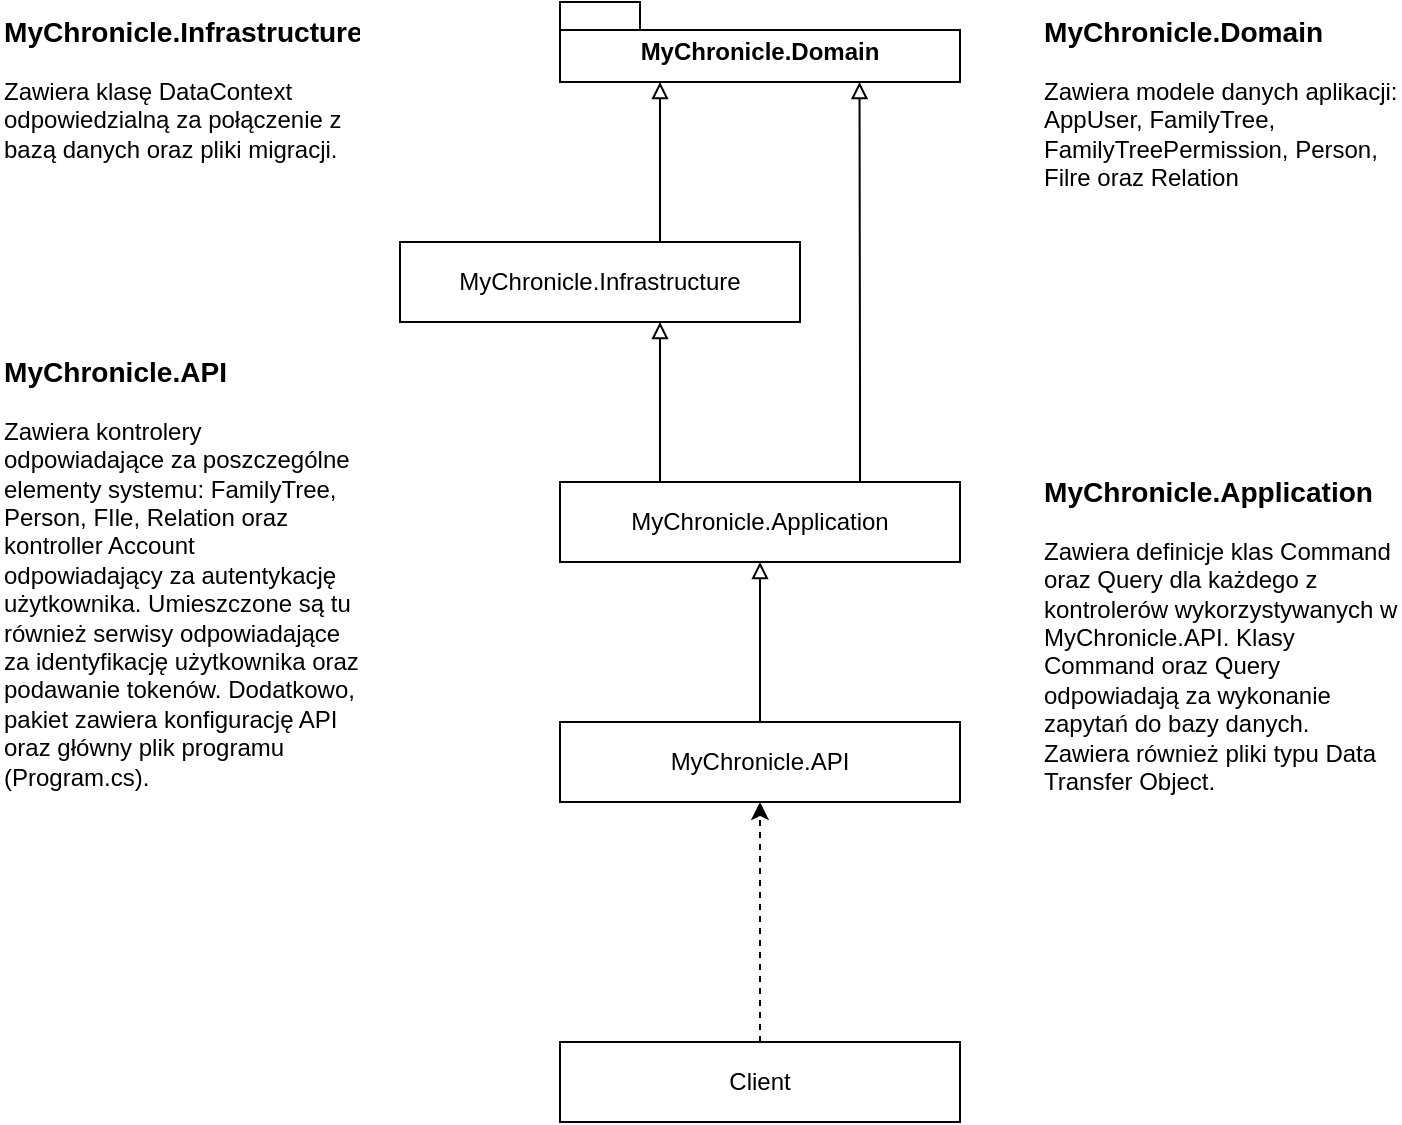 <mxfile version="26.0.8">
  <diagram name="Strona-1" id="dl2ONz-t__E32g1JoIL4">
    <mxGraphModel dx="1434" dy="772" grid="1" gridSize="10" guides="1" tooltips="1" connect="1" arrows="1" fold="1" page="1" pageScale="1" pageWidth="827" pageHeight="1169" math="0" shadow="0">
      <root>
        <mxCell id="0" />
        <mxCell id="1" parent="0" />
        <mxCell id="h--UUdGRzvqhdsNBsu8e-11" value="" style="edgeStyle=orthogonalEdgeStyle;rounded=0;orthogonalLoop=1;jettySize=auto;html=1;endArrow=block;endFill=0;" edge="1" parent="1" source="h--UUdGRzvqhdsNBsu8e-2">
          <mxGeometry relative="1" as="geometry">
            <mxPoint x="410" y="120" as="targetPoint" />
            <Array as="points">
              <mxPoint x="410" y="170" />
              <mxPoint x="410" y="170" />
            </Array>
          </mxGeometry>
        </mxCell>
        <mxCell id="h--UUdGRzvqhdsNBsu8e-2" value="MyChronicle.Infrastructure" style="html=1;whiteSpace=wrap;" vertex="1" parent="1">
          <mxGeometry x="280" y="200" width="200" height="40" as="geometry" />
        </mxCell>
        <mxCell id="h--UUdGRzvqhdsNBsu8e-10" style="edgeStyle=orthogonalEdgeStyle;rounded=0;orthogonalLoop=1;jettySize=auto;html=1;entryX=0.75;entryY=1;entryDx=0;entryDy=0;endArrow=block;endFill=0;" edge="1" parent="1" source="h--UUdGRzvqhdsNBsu8e-5">
          <mxGeometry relative="1" as="geometry">
            <mxPoint x="509.75" y="120" as="targetPoint" />
            <Array as="points">
              <mxPoint x="510" y="270" />
              <mxPoint x="510" y="270" />
            </Array>
          </mxGeometry>
        </mxCell>
        <mxCell id="h--UUdGRzvqhdsNBsu8e-12" value="" style="edgeStyle=orthogonalEdgeStyle;rounded=0;orthogonalLoop=1;jettySize=auto;html=1;endArrow=block;endFill=0;" edge="1" parent="1" source="h--UUdGRzvqhdsNBsu8e-5" target="h--UUdGRzvqhdsNBsu8e-2">
          <mxGeometry relative="1" as="geometry">
            <Array as="points">
              <mxPoint x="410" y="280" />
              <mxPoint x="410" y="280" />
            </Array>
          </mxGeometry>
        </mxCell>
        <mxCell id="h--UUdGRzvqhdsNBsu8e-5" value="MyChronicle.Application" style="html=1;whiteSpace=wrap;" vertex="1" parent="1">
          <mxGeometry x="360" y="320" width="200" height="40" as="geometry" />
        </mxCell>
        <mxCell id="h--UUdGRzvqhdsNBsu8e-7" value="" style="edgeStyle=orthogonalEdgeStyle;rounded=0;orthogonalLoop=1;jettySize=auto;html=1;endArrow=block;endFill=0;" edge="1" parent="1" source="h--UUdGRzvqhdsNBsu8e-6" target="h--UUdGRzvqhdsNBsu8e-5">
          <mxGeometry relative="1" as="geometry" />
        </mxCell>
        <mxCell id="h--UUdGRzvqhdsNBsu8e-6" value="MyChronicle.API" style="html=1;whiteSpace=wrap;" vertex="1" parent="1">
          <mxGeometry x="360" y="440" width="200" height="40" as="geometry" />
        </mxCell>
        <mxCell id="h--UUdGRzvqhdsNBsu8e-13" value="&lt;h3 style=&quot;margin-top: 0px;&quot;&gt;&lt;span style=&quot;background-color: transparent; color: light-dark(rgb(0, 0, 0), rgb(255, 255, 255));&quot;&gt;MyChronicle.Domain&lt;/span&gt;&lt;/h3&gt;&lt;div&gt;&lt;span style=&quot;background-color: transparent; color: light-dark(rgb(0, 0, 0), rgb(255, 255, 255));&quot;&gt;Zawiera modele danych aplikacji: AppUser, FamilyTree, FamilyTreePermission, Person, Filre oraz Relation&lt;/span&gt;&lt;/div&gt;" style="text;html=1;whiteSpace=wrap;overflow=hidden;rounded=0;" vertex="1" parent="1">
          <mxGeometry x="600" y="80" width="180" height="100" as="geometry" />
        </mxCell>
        <mxCell id="h--UUdGRzvqhdsNBsu8e-14" value="&lt;h3 style=&quot;margin-top: 0px;&quot;&gt;&lt;span style=&quot;background-color: transparent; color: light-dark(rgb(0, 0, 0), rgb(255, 255, 255));&quot;&gt;MyChronicle.Infrastructure&lt;/span&gt;&lt;/h3&gt;&lt;div&gt;Zawiera klasę DataContext odpowiedzialną za połączenie z bazą danych oraz pliki migracji.&lt;/div&gt;" style="text;html=1;whiteSpace=wrap;overflow=hidden;rounded=0;" vertex="1" parent="1">
          <mxGeometry x="80" y="80" width="180" height="90" as="geometry" />
        </mxCell>
        <mxCell id="h--UUdGRzvqhdsNBsu8e-15" value="&lt;h3 style=&quot;margin-top: 0px;&quot;&gt;&lt;span style=&quot;background-color: transparent; color: light-dark(rgb(0, 0, 0), rgb(255, 255, 255));&quot;&gt;MyChronicle.Application&lt;/span&gt;&lt;/h3&gt;&lt;div&gt;Zawiera definicje klas Command oraz Query dla każdego z kontrolerów wykorzystywanych w MyChronicle.API. Klasy Command oraz Query odpowiadają za wykonanie zapytań do bazy danych. Zawiera również pliki typu Data Transfer Object.&lt;/div&gt;" style="text;html=1;whiteSpace=wrap;overflow=hidden;rounded=0;" vertex="1" parent="1">
          <mxGeometry x="600" y="310" width="180" height="170" as="geometry" />
        </mxCell>
        <mxCell id="h--UUdGRzvqhdsNBsu8e-16" value="&lt;h3 style=&quot;margin-top: 0px;&quot;&gt;&lt;span style=&quot;background-color: transparent; color: light-dark(rgb(0, 0, 0), rgb(255, 255, 255));&quot;&gt;MyChronicle.API&lt;/span&gt;&lt;/h3&gt;&lt;div&gt;&lt;span style=&quot;background-color: transparent; color: light-dark(rgb(0, 0, 0), rgb(255, 255, 255));&quot;&gt;Zawiera kontrolery odpowiadające za poszczególne elementy systemu: FamilyTree, Person, FIle, Relation oraz kontroller Account odpowiadający za autentykację użytkownika. Umieszczone są tu również serwisy odpowiadające za identyfikację użytkownika oraz podawanie tokenów. Dodatkowo, pakiet zawiera konfigurację API oraz główny plik programu (Program.cs).&lt;/span&gt;&lt;/div&gt;" style="text;html=1;whiteSpace=wrap;overflow=hidden;rounded=0;" vertex="1" parent="1">
          <mxGeometry x="80" y="250" width="180" height="230" as="geometry" />
        </mxCell>
        <mxCell id="h--UUdGRzvqhdsNBsu8e-18" style="edgeStyle=orthogonalEdgeStyle;rounded=0;orthogonalLoop=1;jettySize=auto;html=1;entryX=0.5;entryY=1;entryDx=0;entryDy=0;dashed=1;" edge="1" parent="1" source="h--UUdGRzvqhdsNBsu8e-17" target="h--UUdGRzvqhdsNBsu8e-6">
          <mxGeometry relative="1" as="geometry" />
        </mxCell>
        <mxCell id="h--UUdGRzvqhdsNBsu8e-17" value="Client" style="html=1;whiteSpace=wrap;" vertex="1" parent="1">
          <mxGeometry x="360" y="600" width="200" height="40" as="geometry" />
        </mxCell>
        <mxCell id="h--UUdGRzvqhdsNBsu8e-20" value="MyChronicle.Domain" style="shape=folder;fontStyle=1;spacingTop=10;tabWidth=40;tabHeight=14;tabPosition=left;html=1;whiteSpace=wrap;" vertex="1" parent="1">
          <mxGeometry x="360" y="80" width="200" height="40" as="geometry" />
        </mxCell>
      </root>
    </mxGraphModel>
  </diagram>
</mxfile>
